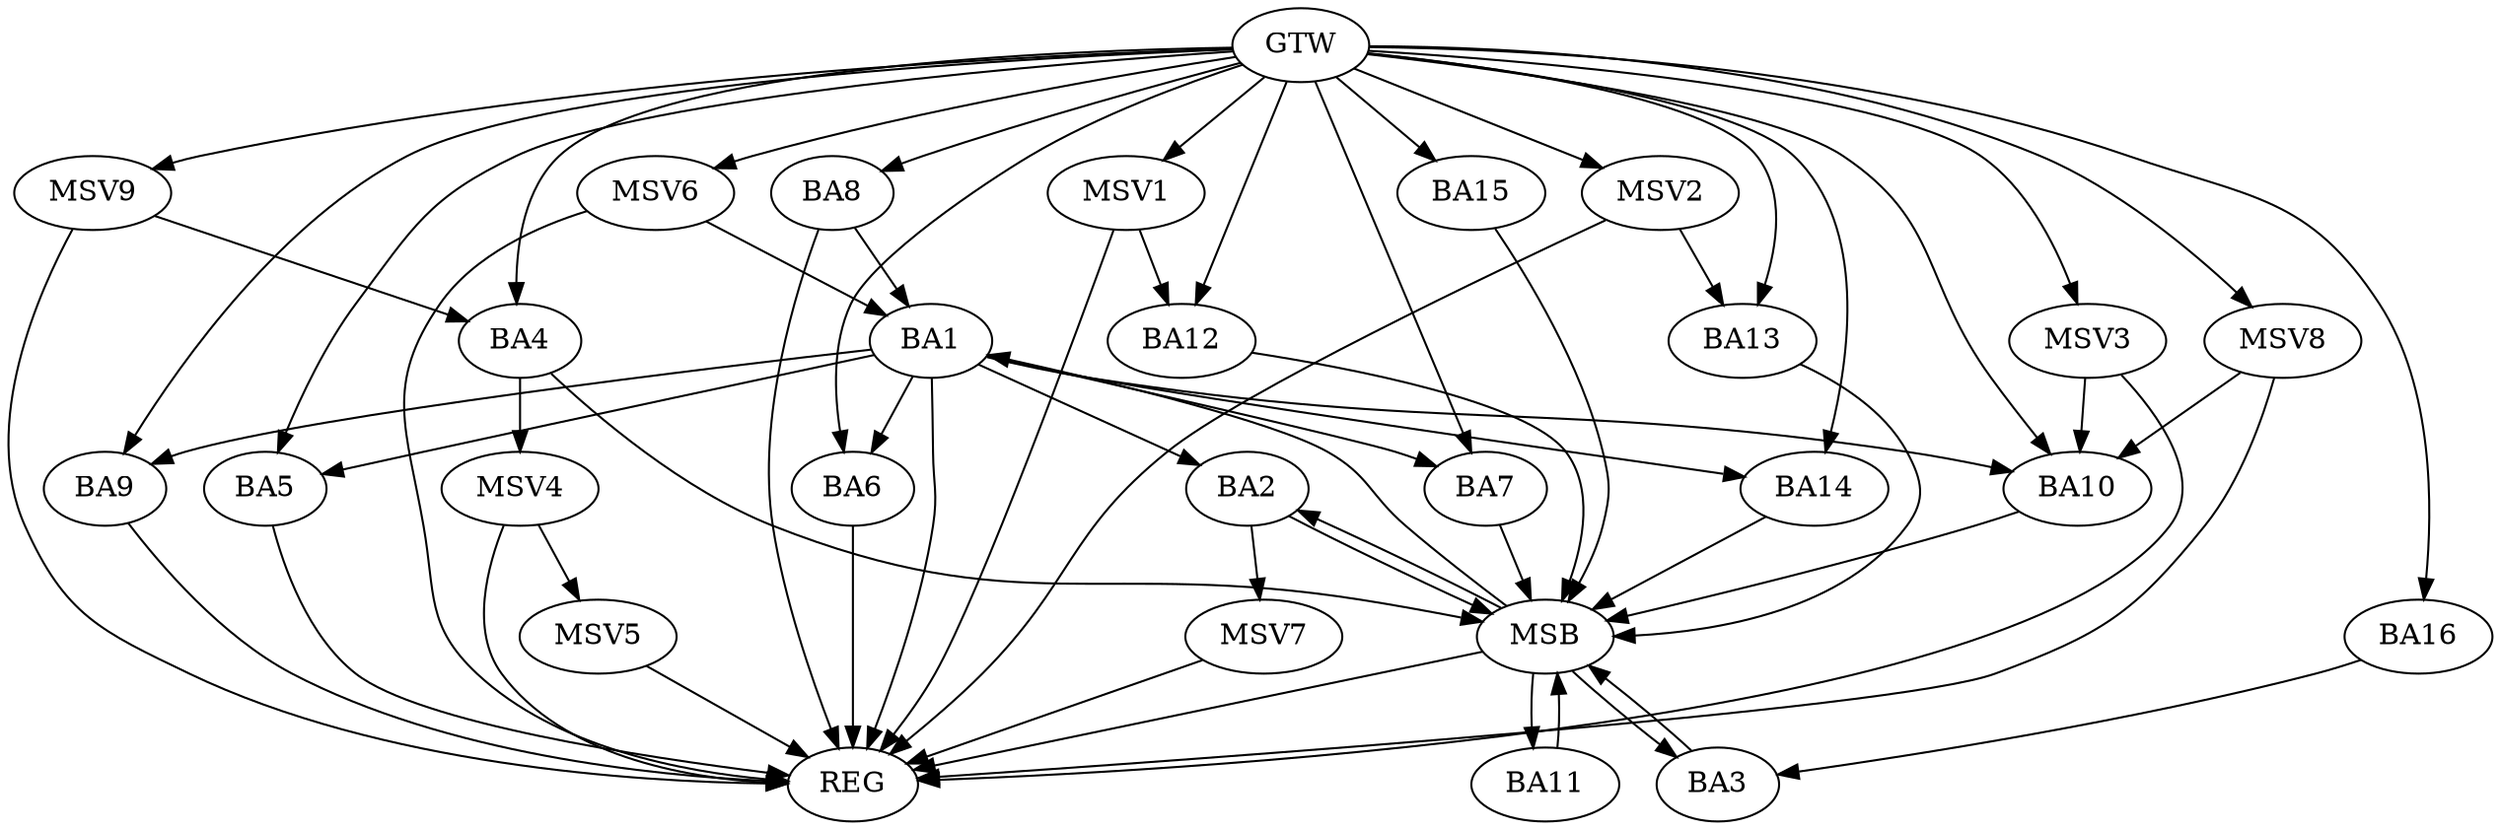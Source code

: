 strict digraph G {
  BA1 [ label="BA1" ];
  BA2 [ label="BA2" ];
  BA3 [ label="BA3" ];
  BA4 [ label="BA4" ];
  BA5 [ label="BA5" ];
  BA6 [ label="BA6" ];
  BA7 [ label="BA7" ];
  BA8 [ label="BA8" ];
  BA9 [ label="BA9" ];
  BA10 [ label="BA10" ];
  BA11 [ label="BA11" ];
  BA12 [ label="BA12" ];
  BA13 [ label="BA13" ];
  BA14 [ label="BA14" ];
  BA15 [ label="BA15" ];
  BA16 [ label="BA16" ];
  GTW [ label="GTW" ];
  REG [ label="REG" ];
  MSB [ label="MSB" ];
  MSV1 [ label="MSV1" ];
  MSV2 [ label="MSV2" ];
  MSV3 [ label="MSV3" ];
  MSV4 [ label="MSV4" ];
  MSV5 [ label="MSV5" ];
  MSV6 [ label="MSV6" ];
  MSV7 [ label="MSV7" ];
  MSV8 [ label="MSV8" ];
  MSV9 [ label="MSV9" ];
  BA1 -> BA2;
  BA8 -> BA1;
  BA16 -> BA3;
  GTW -> BA4;
  GTW -> BA5;
  GTW -> BA6;
  GTW -> BA7;
  GTW -> BA8;
  GTW -> BA9;
  GTW -> BA10;
  GTW -> BA12;
  GTW -> BA13;
  GTW -> BA14;
  GTW -> BA15;
  GTW -> BA16;
  BA1 -> REG;
  BA5 -> REG;
  BA6 -> REG;
  BA8 -> REG;
  BA9 -> REG;
  BA2 -> MSB;
  MSB -> BA1;
  MSB -> REG;
  BA3 -> MSB;
  MSB -> BA2;
  BA4 -> MSB;
  BA7 -> MSB;
  BA10 -> MSB;
  BA11 -> MSB;
  BA12 -> MSB;
  BA13 -> MSB;
  MSB -> BA11;
  BA14 -> MSB;
  BA15 -> MSB;
  MSB -> BA3;
  BA1 -> BA7;
  BA1 -> BA14;
  BA1 -> BA9;
  BA1 -> BA10;
  BA1 -> BA5;
  BA1 -> BA6;
  MSV1 -> BA12;
  GTW -> MSV1;
  MSV1 -> REG;
  MSV2 -> BA13;
  GTW -> MSV2;
  MSV2 -> REG;
  MSV3 -> BA10;
  GTW -> MSV3;
  MSV3 -> REG;
  BA4 -> MSV4;
  MSV4 -> REG;
  MSV4 -> MSV5;
  MSV5 -> REG;
  MSV6 -> BA1;
  GTW -> MSV6;
  MSV6 -> REG;
  BA2 -> MSV7;
  MSV7 -> REG;
  MSV8 -> BA10;
  GTW -> MSV8;
  MSV8 -> REG;
  MSV9 -> BA4;
  GTW -> MSV9;
  MSV9 -> REG;
}
